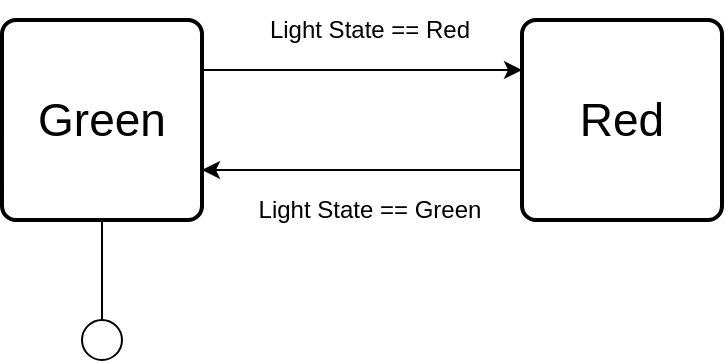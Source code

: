 <mxfile version="24.6.5" type="device">
  <diagram name="Page-1" id="OE9X6Nyd5N7aVmsskx30">
    <mxGraphModel dx="683" dy="393" grid="1" gridSize="10" guides="1" tooltips="1" connect="1" arrows="1" fold="1" page="1" pageScale="1" pageWidth="827" pageHeight="1169" math="0" shadow="0">
      <root>
        <mxCell id="0" />
        <mxCell id="1" parent="0" />
        <mxCell id="sJM6g_vNlvBwNzhLv5mh-1" value="&lt;font style=&quot;font-size: 23px;&quot;&gt;Green&lt;/font&gt;" style="rounded=1;whiteSpace=wrap;html=1;absoluteArcSize=1;arcSize=14;strokeWidth=2;" parent="1" vertex="1">
          <mxGeometry x="170" y="140" width="100" height="100" as="geometry" />
        </mxCell>
        <mxCell id="sJM6g_vNlvBwNzhLv5mh-4" value="" style="endArrow=classic;html=1;rounded=0;exitX=1;exitY=0.25;exitDx=0;exitDy=0;entryX=0;entryY=0.25;entryDx=0;entryDy=0;" parent="1" source="sJM6g_vNlvBwNzhLv5mh-1" target="27tnz_M-UZfw49JRugBI-1" edge="1">
          <mxGeometry width="50" height="50" relative="1" as="geometry">
            <mxPoint x="380" y="260" as="sourcePoint" />
            <mxPoint x="414" y="165" as="targetPoint" />
          </mxGeometry>
        </mxCell>
        <mxCell id="sJM6g_vNlvBwNzhLv5mh-5" value="" style="endArrow=classic;html=1;rounded=0;exitX=0;exitY=0.75;exitDx=0;exitDy=0;entryX=1;entryY=0.75;entryDx=0;entryDy=0;" parent="1" source="27tnz_M-UZfw49JRugBI-1" target="sJM6g_vNlvBwNzhLv5mh-1" edge="1">
          <mxGeometry width="50" height="50" relative="1" as="geometry">
            <mxPoint x="414" y="215" as="sourcePoint" />
            <mxPoint x="430" y="210" as="targetPoint" />
          </mxGeometry>
        </mxCell>
        <mxCell id="sJM6g_vNlvBwNzhLv5mh-10" value="Light State == Red" style="text;html=1;align=center;verticalAlign=middle;whiteSpace=wrap;rounded=0;" parent="1" vertex="1">
          <mxGeometry x="293.5" y="130" width="120" height="30" as="geometry" />
        </mxCell>
        <mxCell id="27tnz_M-UZfw49JRugBI-1" value="&lt;font style=&quot;font-size: 23px;&quot;&gt;Red&lt;/font&gt;" style="rounded=1;whiteSpace=wrap;html=1;absoluteArcSize=1;arcSize=14;strokeWidth=2;" vertex="1" parent="1">
          <mxGeometry x="430" y="140" width="100" height="100" as="geometry" />
        </mxCell>
        <mxCell id="27tnz_M-UZfw49JRugBI-2" value="Light State == Green" style="text;html=1;align=center;verticalAlign=middle;whiteSpace=wrap;rounded=0;" vertex="1" parent="1">
          <mxGeometry x="293.5" y="220" width="120" height="30" as="geometry" />
        </mxCell>
        <mxCell id="27tnz_M-UZfw49JRugBI-3" value="" style="endArrow=none;html=1;rounded=0;entryX=0.5;entryY=1;entryDx=0;entryDy=0;" edge="1" parent="1" target="sJM6g_vNlvBwNzhLv5mh-1">
          <mxGeometry width="50" height="50" relative="1" as="geometry">
            <mxPoint x="220" y="290" as="sourcePoint" />
            <mxPoint x="260" y="250" as="targetPoint" />
          </mxGeometry>
        </mxCell>
        <mxCell id="27tnz_M-UZfw49JRugBI-4" value="" style="ellipse;whiteSpace=wrap;html=1;aspect=fixed;" vertex="1" parent="1">
          <mxGeometry x="210" y="290" width="20" height="20" as="geometry" />
        </mxCell>
      </root>
    </mxGraphModel>
  </diagram>
</mxfile>
